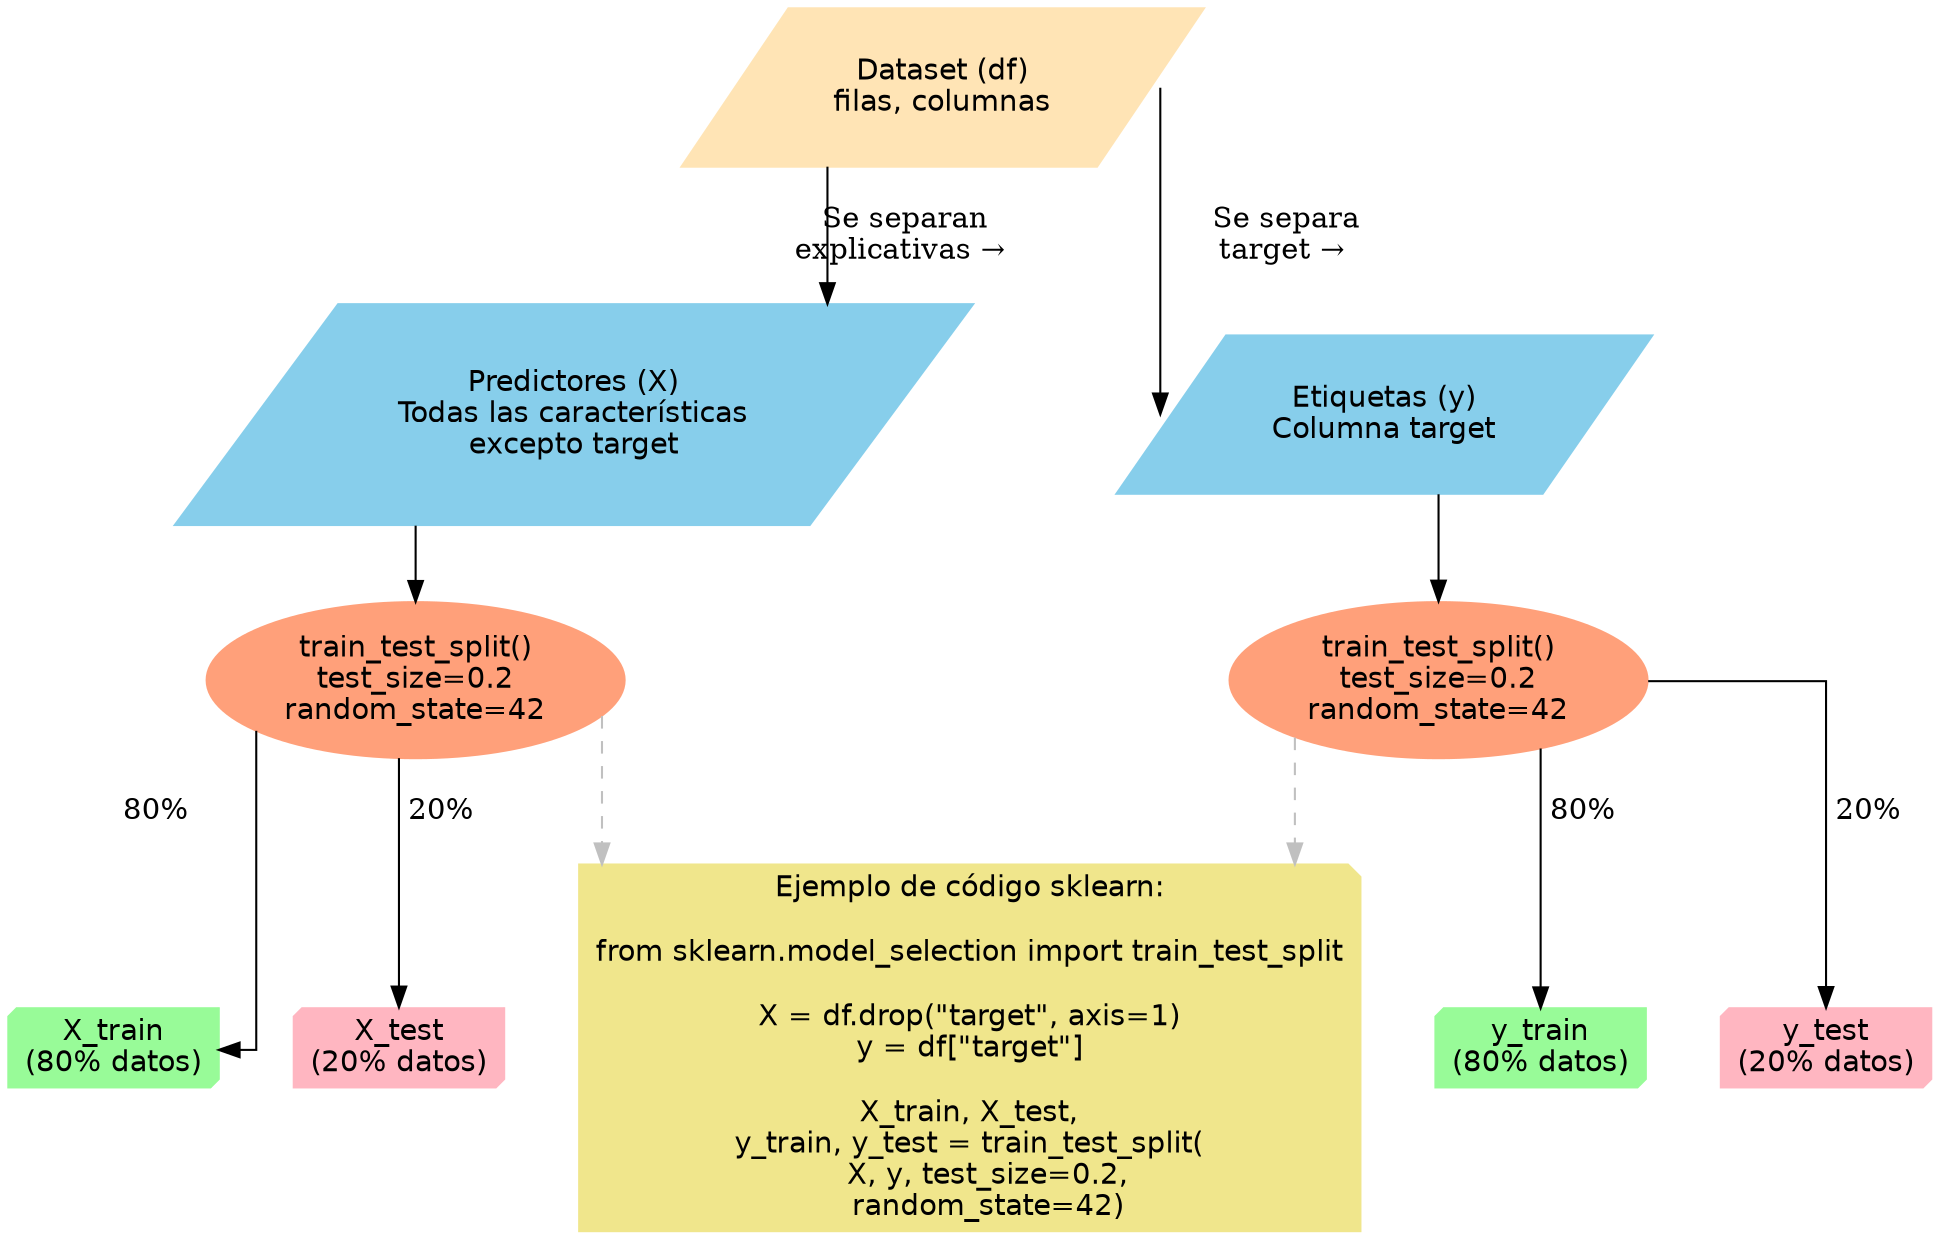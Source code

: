 digraph Data_Split {
	nodesep=0.5 rankdir=TB splines=ortho
	node [fontname=Helvetica shape=rectangle style=filled]
	D [label="Dataset (df)
filas, columnas" color="#FFE4B5" shape=parallelogram]
	X [label="Predictores (X)
Todas las características
excepto target" color="#87CEEB" shape=parallelogram]
	y [label="Etiquetas (y)
Columna target" color="#87CEEB" shape=parallelogram]
	S1 [label="train_test_split()
test_size=0.2
random_state=42" color="#FFA07A" shape=oval]
	S2 [label="train_test_split()
test_size=0.2
random_state=42" color="#FFA07A" shape=oval]
	X_train [label="X_train
(80% datos)" color="#98FB98" shape=box3d]
	X_test [label="X_test
(20% datos)" color="#FFB6C1" shape=box3d]
	y_train [label="y_train
(80% datos)" color="#98FB98" shape=box3d]
	y_test [label="y_test
(20% datos)" color="#FFB6C1" shape=box3d]
	D -> X [label=" Se separan
explicativas →"]
	D -> y [label=" Se separa
target →"]
	X -> S1
	S1 -> X_train [label=" 80%"]
	S1 -> X_test [label=" 20%"]
	y -> S2
	S2 -> y_train [label=" 80%"]
	S2 -> y_test [label=" 20%"]
	code [label="Ejemplo de código sklearn:

from sklearn.model_selection import train_test_split

X = df.drop(\"target\", axis=1)
y = df[\"target\"]

X_train, X_test,
y_train, y_test = train_test_split(
    X, y, test_size=0.2,
    random_state=42)" color="#F0E68C" shape=note]
	S1 -> code [color=gray style=dashed]
	S2 -> code [color=gray style=dashed]
}
